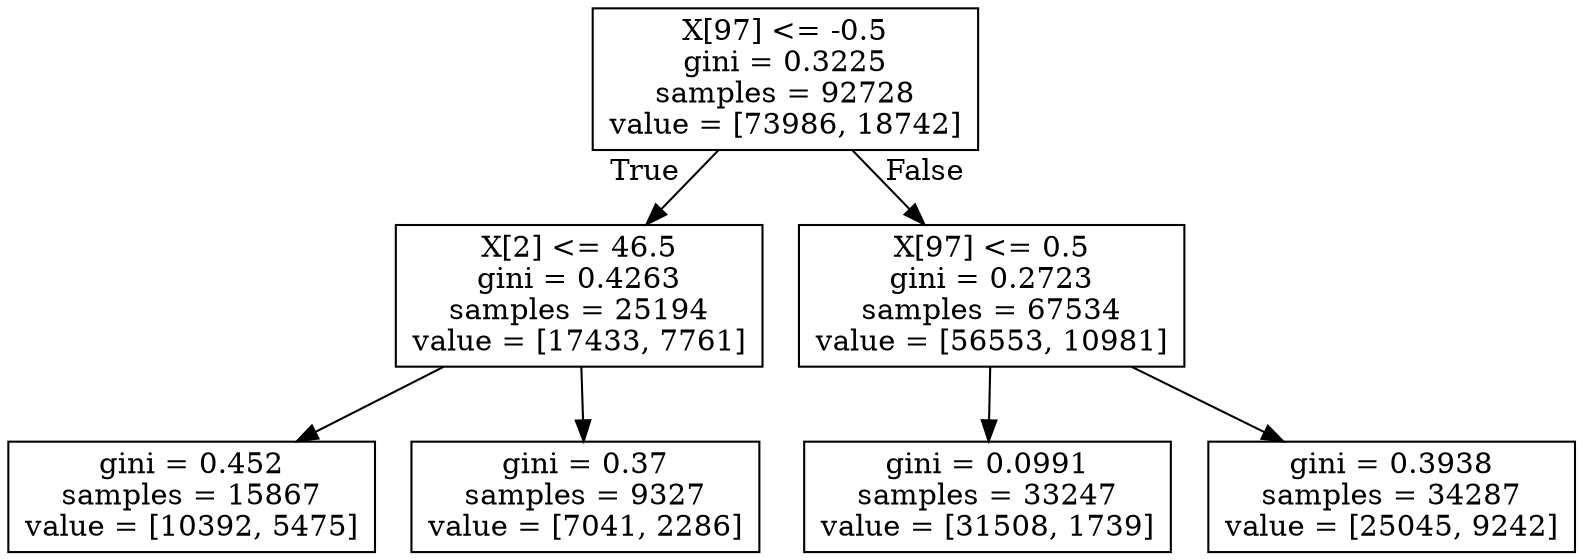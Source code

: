 digraph Tree {
node [shape=box] ;
0 [label="X[97] <= -0.5\ngini = 0.3225\nsamples = 92728\nvalue = [73986, 18742]"] ;
1 [label="X[2] <= 46.5\ngini = 0.4263\nsamples = 25194\nvalue = [17433, 7761]"] ;
0 -> 1 [labeldistance=2.5, labelangle=45, headlabel="True"] ;
2 [label="gini = 0.452\nsamples = 15867\nvalue = [10392, 5475]"] ;
1 -> 2 ;
3 [label="gini = 0.37\nsamples = 9327\nvalue = [7041, 2286]"] ;
1 -> 3 ;
4 [label="X[97] <= 0.5\ngini = 0.2723\nsamples = 67534\nvalue = [56553, 10981]"] ;
0 -> 4 [labeldistance=2.5, labelangle=-45, headlabel="False"] ;
5 [label="gini = 0.0991\nsamples = 33247\nvalue = [31508, 1739]"] ;
4 -> 5 ;
6 [label="gini = 0.3938\nsamples = 34287\nvalue = [25045, 9242]"] ;
4 -> 6 ;
}